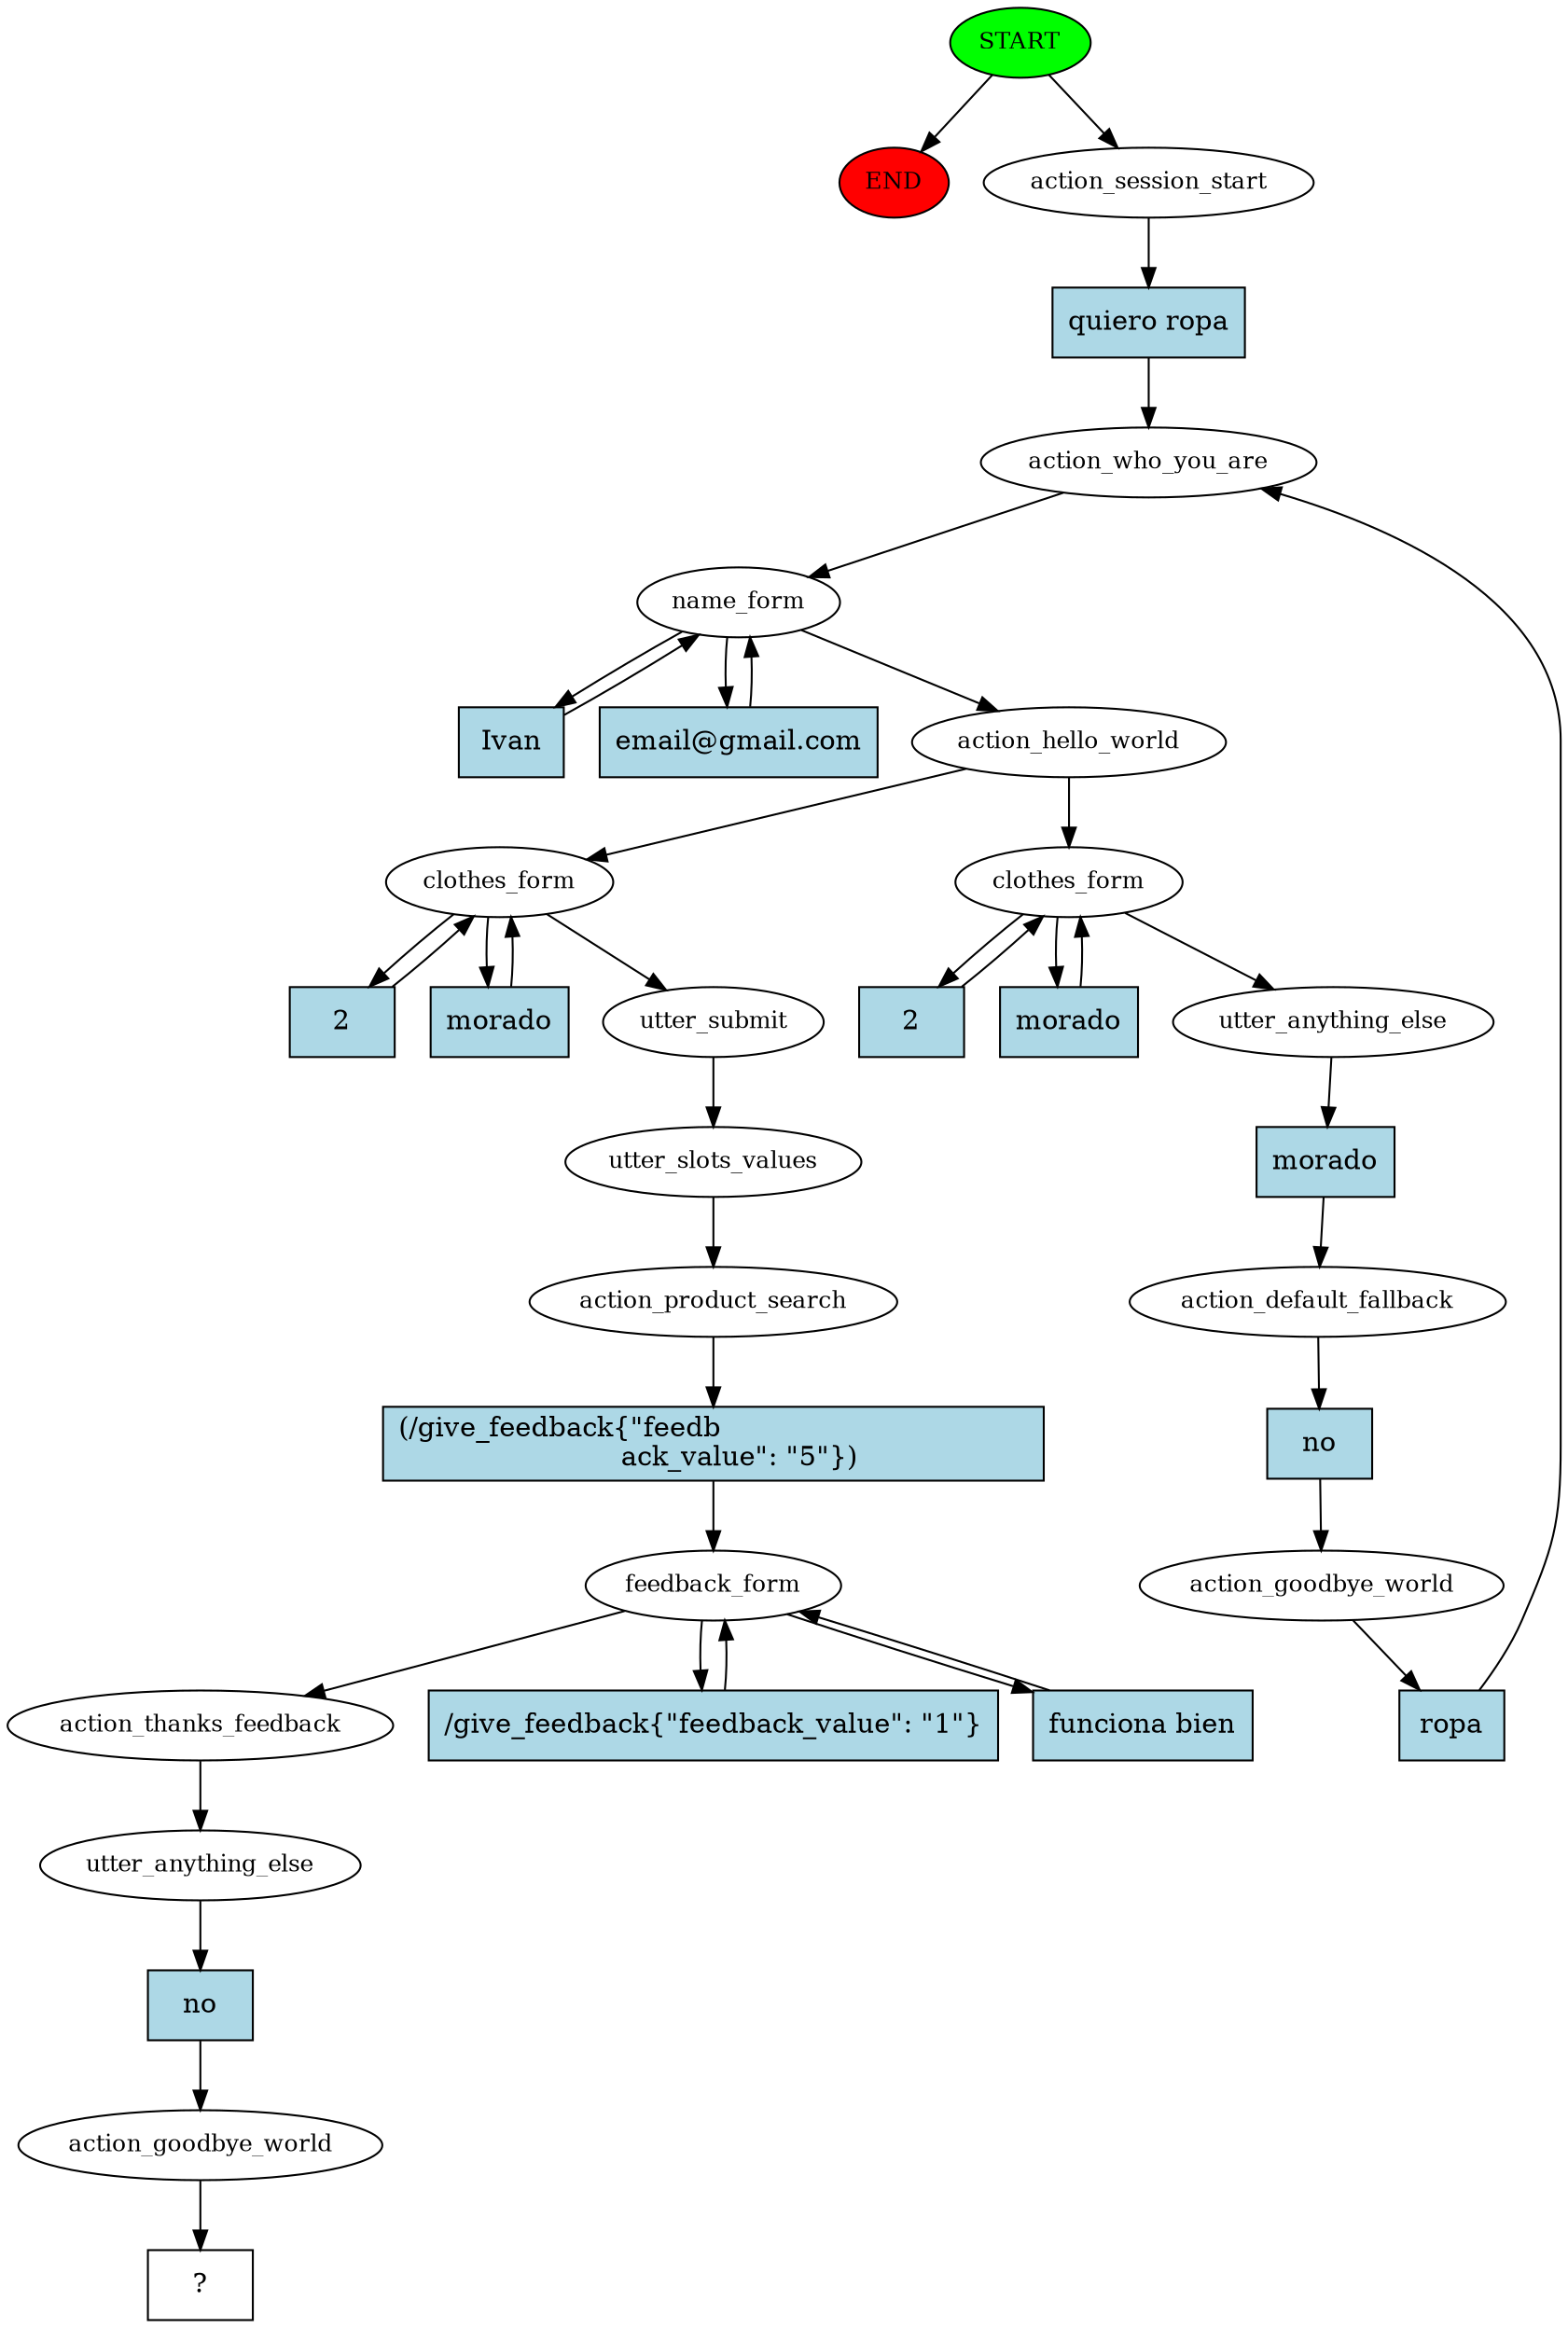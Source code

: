 digraph  {
0 [class="start active", fillcolor=green, fontsize=12, label=START, style=filled];
"-1" [class=end, fillcolor=red, fontsize=12, label=END, style=filled];
1 [class=active, fontsize=12, label=action_session_start];
2 [class=active, fontsize=12, label=action_who_you_are];
3 [class=active, fontsize=12, label=name_form];
6 [class=active, fontsize=12, label=action_hello_world];
7 [class=active, fontsize=12, label=clothes_form];
12 [class=active, fontsize=12, label=utter_anything_else];
13 [class=active, fontsize=12, label=action_default_fallback];
14 [class=active, fontsize=12, label=action_goodbye_world];
18 [class=active, fontsize=12, label=clothes_form];
23 [class=active, fontsize=12, label=utter_submit];
24 [class=active, fontsize=12, label=utter_slots_values];
25 [class=active, fontsize=12, label=action_product_search];
26 [class=active, fontsize=12, label=feedback_form];
29 [class=active, fontsize=12, label=action_thanks_feedback];
30 [class=active, fontsize=12, label=utter_anything_else];
31 [class=active, fontsize=12, label=action_goodbye_world];
32 [class="intent dashed active", label="  ?  ", shape=rect];
33 [class="intent active", fillcolor=lightblue, label="quiero ropa", shape=rect, style=filled];
34 [class="intent active", fillcolor=lightblue, label=Ivan, shape=rect, style=filled];
35 [class="intent active", fillcolor=lightblue, label="email@gmail.com", shape=rect, style=filled];
36 [class="intent active", fillcolor=lightblue, label=2, shape=rect, style=filled];
37 [class="intent active", fillcolor=lightblue, label=morado, shape=rect, style=filled];
38 [class="intent active", fillcolor=lightblue, label=morado, shape=rect, style=filled];
39 [class="intent active", fillcolor=lightblue, label=no, shape=rect, style=filled];
40 [class="intent active", fillcolor=lightblue, label=ropa, shape=rect, style=filled];
41 [class="intent active", fillcolor=lightblue, label=2, shape=rect, style=filled];
42 [class="intent active", fillcolor=lightblue, label=morado, shape=rect, style=filled];
43 [class="intent active", fillcolor=lightblue, label="(/give_feedback{\"feedb                                   \n      ack_value\": \"5\"})", shape=rect, style=filled];
44 [class="intent active", fillcolor=lightblue, label="/give_feedback{\"feedback_value\": \"1\"}", shape=rect, style=filled];
45 [class="intent active", fillcolor=lightblue, label="funciona bien", shape=rect, style=filled];
46 [class="intent active", fillcolor=lightblue, label=no, shape=rect, style=filled];
0 -> "-1"  [class="", key=NONE, label=""];
0 -> 1  [class=active, key=NONE, label=""];
1 -> 33  [class=active, key=0];
2 -> 3  [class=active, key=NONE, label=""];
3 -> 6  [class=active, key=NONE, label=""];
3 -> 34  [class=active, key=0];
3 -> 35  [class=active, key=0];
6 -> 7  [class=active, key=NONE, label=""];
6 -> 18  [class=active, key=NONE, label=""];
7 -> 12  [class=active, key=NONE, label=""];
7 -> 36  [class=active, key=0];
7 -> 37  [class=active, key=0];
12 -> 38  [class=active, key=0];
13 -> 39  [class=active, key=0];
14 -> 40  [class=active, key=0];
18 -> 23  [class=active, key=NONE, label=""];
18 -> 41  [class=active, key=0];
18 -> 42  [class=active, key=0];
23 -> 24  [class=active, key=NONE, label=""];
24 -> 25  [class=active, key=NONE, label=""];
25 -> 43  [class=active, key=0];
26 -> 29  [class=active, key=NONE, label=""];
26 -> 44  [class=active, key=0];
26 -> 45  [class=active, key=0];
29 -> 30  [class=active, key=NONE, label=""];
30 -> 46  [class=active, key=0];
31 -> 32  [class=active, key=NONE, label=""];
33 -> 2  [class=active, key=0];
34 -> 3  [class=active, key=0];
35 -> 3  [class=active, key=0];
36 -> 7  [class=active, key=0];
37 -> 7  [class=active, key=0];
38 -> 13  [class=active, key=0];
39 -> 14  [class=active, key=0];
40 -> 2  [class=active, key=0];
41 -> 18  [class=active, key=0];
42 -> 18  [class=active, key=0];
43 -> 26  [class=active, key=0];
44 -> 26  [class=active, key=0];
45 -> 26  [class=active, key=0];
46 -> 31  [class=active, key=0];
}
